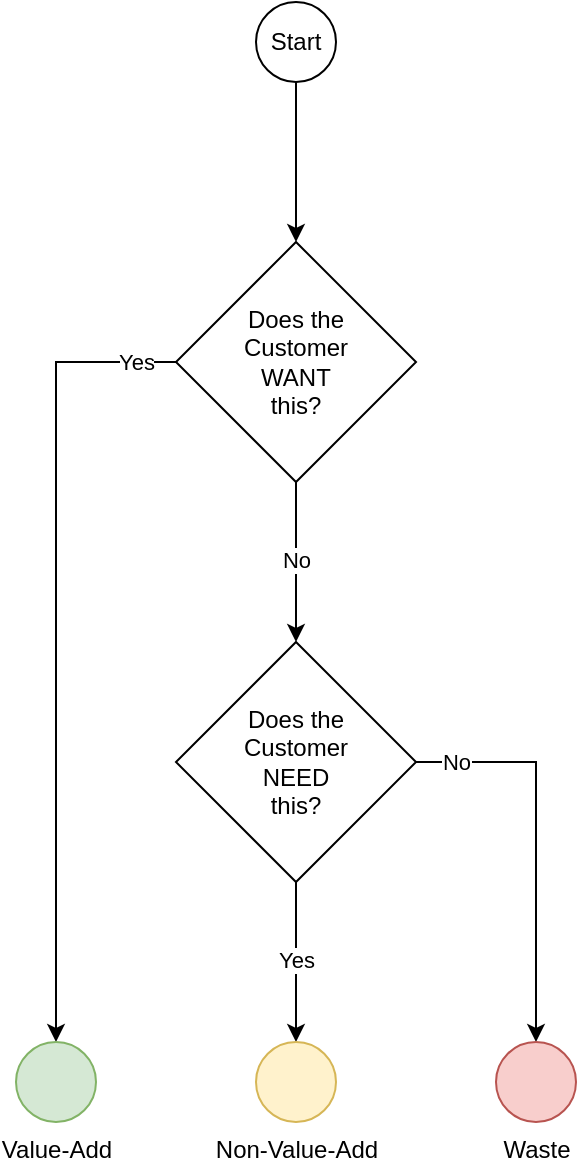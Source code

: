 <mxfile version="20.0.4" type="device"><diagram id="1jI6XLYVdmJTfiWrY0S9" name="Page-1"><mxGraphModel dx="1234" dy="737" grid="1" gridSize="10" guides="1" tooltips="1" connect="1" arrows="1" fold="1" page="1" pageScale="1" pageWidth="827" pageHeight="1169" math="0" shadow="0"><root><mxCell id="0"/><mxCell id="1" parent="0"/><mxCell id="_O7GE1Mc6yw7zeuOBrJu-3" value="" style="edgeStyle=orthogonalEdgeStyle;rounded=0;orthogonalLoop=1;jettySize=auto;html=1;" edge="1" parent="1" source="_O7GE1Mc6yw7zeuOBrJu-1" target="_O7GE1Mc6yw7zeuOBrJu-2"><mxGeometry relative="1" as="geometry"/></mxCell><mxCell id="_O7GE1Mc6yw7zeuOBrJu-1" value="Start" style="ellipse;whiteSpace=wrap;html=1;aspect=fixed;" vertex="1" parent="1"><mxGeometry x="160" y="40" width="40" height="40" as="geometry"/></mxCell><mxCell id="_O7GE1Mc6yw7zeuOBrJu-5" value="" style="edgeStyle=orthogonalEdgeStyle;rounded=0;orthogonalLoop=1;jettySize=auto;html=1;" edge="1" parent="1" source="_O7GE1Mc6yw7zeuOBrJu-2" target="_O7GE1Mc6yw7zeuOBrJu-4"><mxGeometry relative="1" as="geometry"/></mxCell><mxCell id="_O7GE1Mc6yw7zeuOBrJu-13" value="No" style="edgeLabel;html=1;align=center;verticalAlign=middle;resizable=0;points=[];" vertex="1" connectable="0" parent="_O7GE1Mc6yw7zeuOBrJu-5"><mxGeometry x="-0.037" y="2" relative="1" as="geometry"><mxPoint x="-2" as="offset"/></mxGeometry></mxCell><mxCell id="_O7GE1Mc6yw7zeuOBrJu-7" value="" style="edgeStyle=orthogonalEdgeStyle;rounded=0;orthogonalLoop=1;jettySize=auto;html=1;" edge="1" parent="1" source="_O7GE1Mc6yw7zeuOBrJu-2" target="_O7GE1Mc6yw7zeuOBrJu-6"><mxGeometry relative="1" as="geometry"/></mxCell><mxCell id="_O7GE1Mc6yw7zeuOBrJu-12" value="Yes" style="edgeLabel;html=1;align=center;verticalAlign=middle;resizable=0;points=[];" vertex="1" connectable="0" parent="_O7GE1Mc6yw7zeuOBrJu-7"><mxGeometry x="-0.84" relative="1" as="geometry"><mxPoint x="12" as="offset"/></mxGeometry></mxCell><mxCell id="_O7GE1Mc6yw7zeuOBrJu-2" value="Does the&lt;br&gt;Customer&lt;br&gt;WANT&lt;br&gt;this?" style="rhombus;whiteSpace=wrap;html=1;" vertex="1" parent="1"><mxGeometry x="120" y="160" width="120" height="120" as="geometry"/></mxCell><mxCell id="_O7GE1Mc6yw7zeuOBrJu-9" value="" style="edgeStyle=orthogonalEdgeStyle;rounded=0;orthogonalLoop=1;jettySize=auto;html=1;" edge="1" parent="1" source="_O7GE1Mc6yw7zeuOBrJu-4" target="_O7GE1Mc6yw7zeuOBrJu-8"><mxGeometry relative="1" as="geometry"/></mxCell><mxCell id="_O7GE1Mc6yw7zeuOBrJu-14" value="Yes" style="edgeLabel;html=1;align=center;verticalAlign=middle;resizable=0;points=[];" vertex="1" connectable="0" parent="_O7GE1Mc6yw7zeuOBrJu-9"><mxGeometry x="-0.037" relative="1" as="geometry"><mxPoint as="offset"/></mxGeometry></mxCell><mxCell id="_O7GE1Mc6yw7zeuOBrJu-11" style="edgeStyle=orthogonalEdgeStyle;rounded=0;orthogonalLoop=1;jettySize=auto;html=1;" edge="1" parent="1" source="_O7GE1Mc6yw7zeuOBrJu-4" target="_O7GE1Mc6yw7zeuOBrJu-10"><mxGeometry relative="1" as="geometry"/></mxCell><mxCell id="_O7GE1Mc6yw7zeuOBrJu-15" value="No" style="edgeLabel;html=1;align=center;verticalAlign=middle;resizable=0;points=[];" vertex="1" connectable="0" parent="_O7GE1Mc6yw7zeuOBrJu-11"><mxGeometry x="-0.8" relative="1" as="geometry"><mxPoint as="offset"/></mxGeometry></mxCell><mxCell id="_O7GE1Mc6yw7zeuOBrJu-4" value="Does the&lt;br&gt;Customer&lt;br&gt;NEED&lt;br&gt;this?" style="rhombus;whiteSpace=wrap;html=1;" vertex="1" parent="1"><mxGeometry x="120" y="360" width="120" height="120" as="geometry"/></mxCell><mxCell id="_O7GE1Mc6yw7zeuOBrJu-6" value="Value-Add" style="ellipse;html=1;labelPosition=center;verticalLabelPosition=bottom;align=center;verticalAlign=top;fillColor=#d5e8d4;strokeColor=#82b366;" vertex="1" parent="1"><mxGeometry x="40" y="560" width="40" height="40" as="geometry"/></mxCell><mxCell id="_O7GE1Mc6yw7zeuOBrJu-8" value="Non-Value-Add" style="ellipse;html=1;labelPosition=center;verticalLabelPosition=bottom;align=center;verticalAlign=top;fillColor=#fff2cc;strokeColor=#d6b656;" vertex="1" parent="1"><mxGeometry x="160" y="560" width="40" height="40" as="geometry"/></mxCell><mxCell id="_O7GE1Mc6yw7zeuOBrJu-10" value="Waste" style="ellipse;html=1;labelPosition=center;verticalLabelPosition=bottom;align=center;verticalAlign=top;fillColor=#f8cecc;strokeColor=#b85450;" vertex="1" parent="1"><mxGeometry x="280" y="560" width="40" height="40" as="geometry"/></mxCell></root></mxGraphModel></diagram></mxfile>